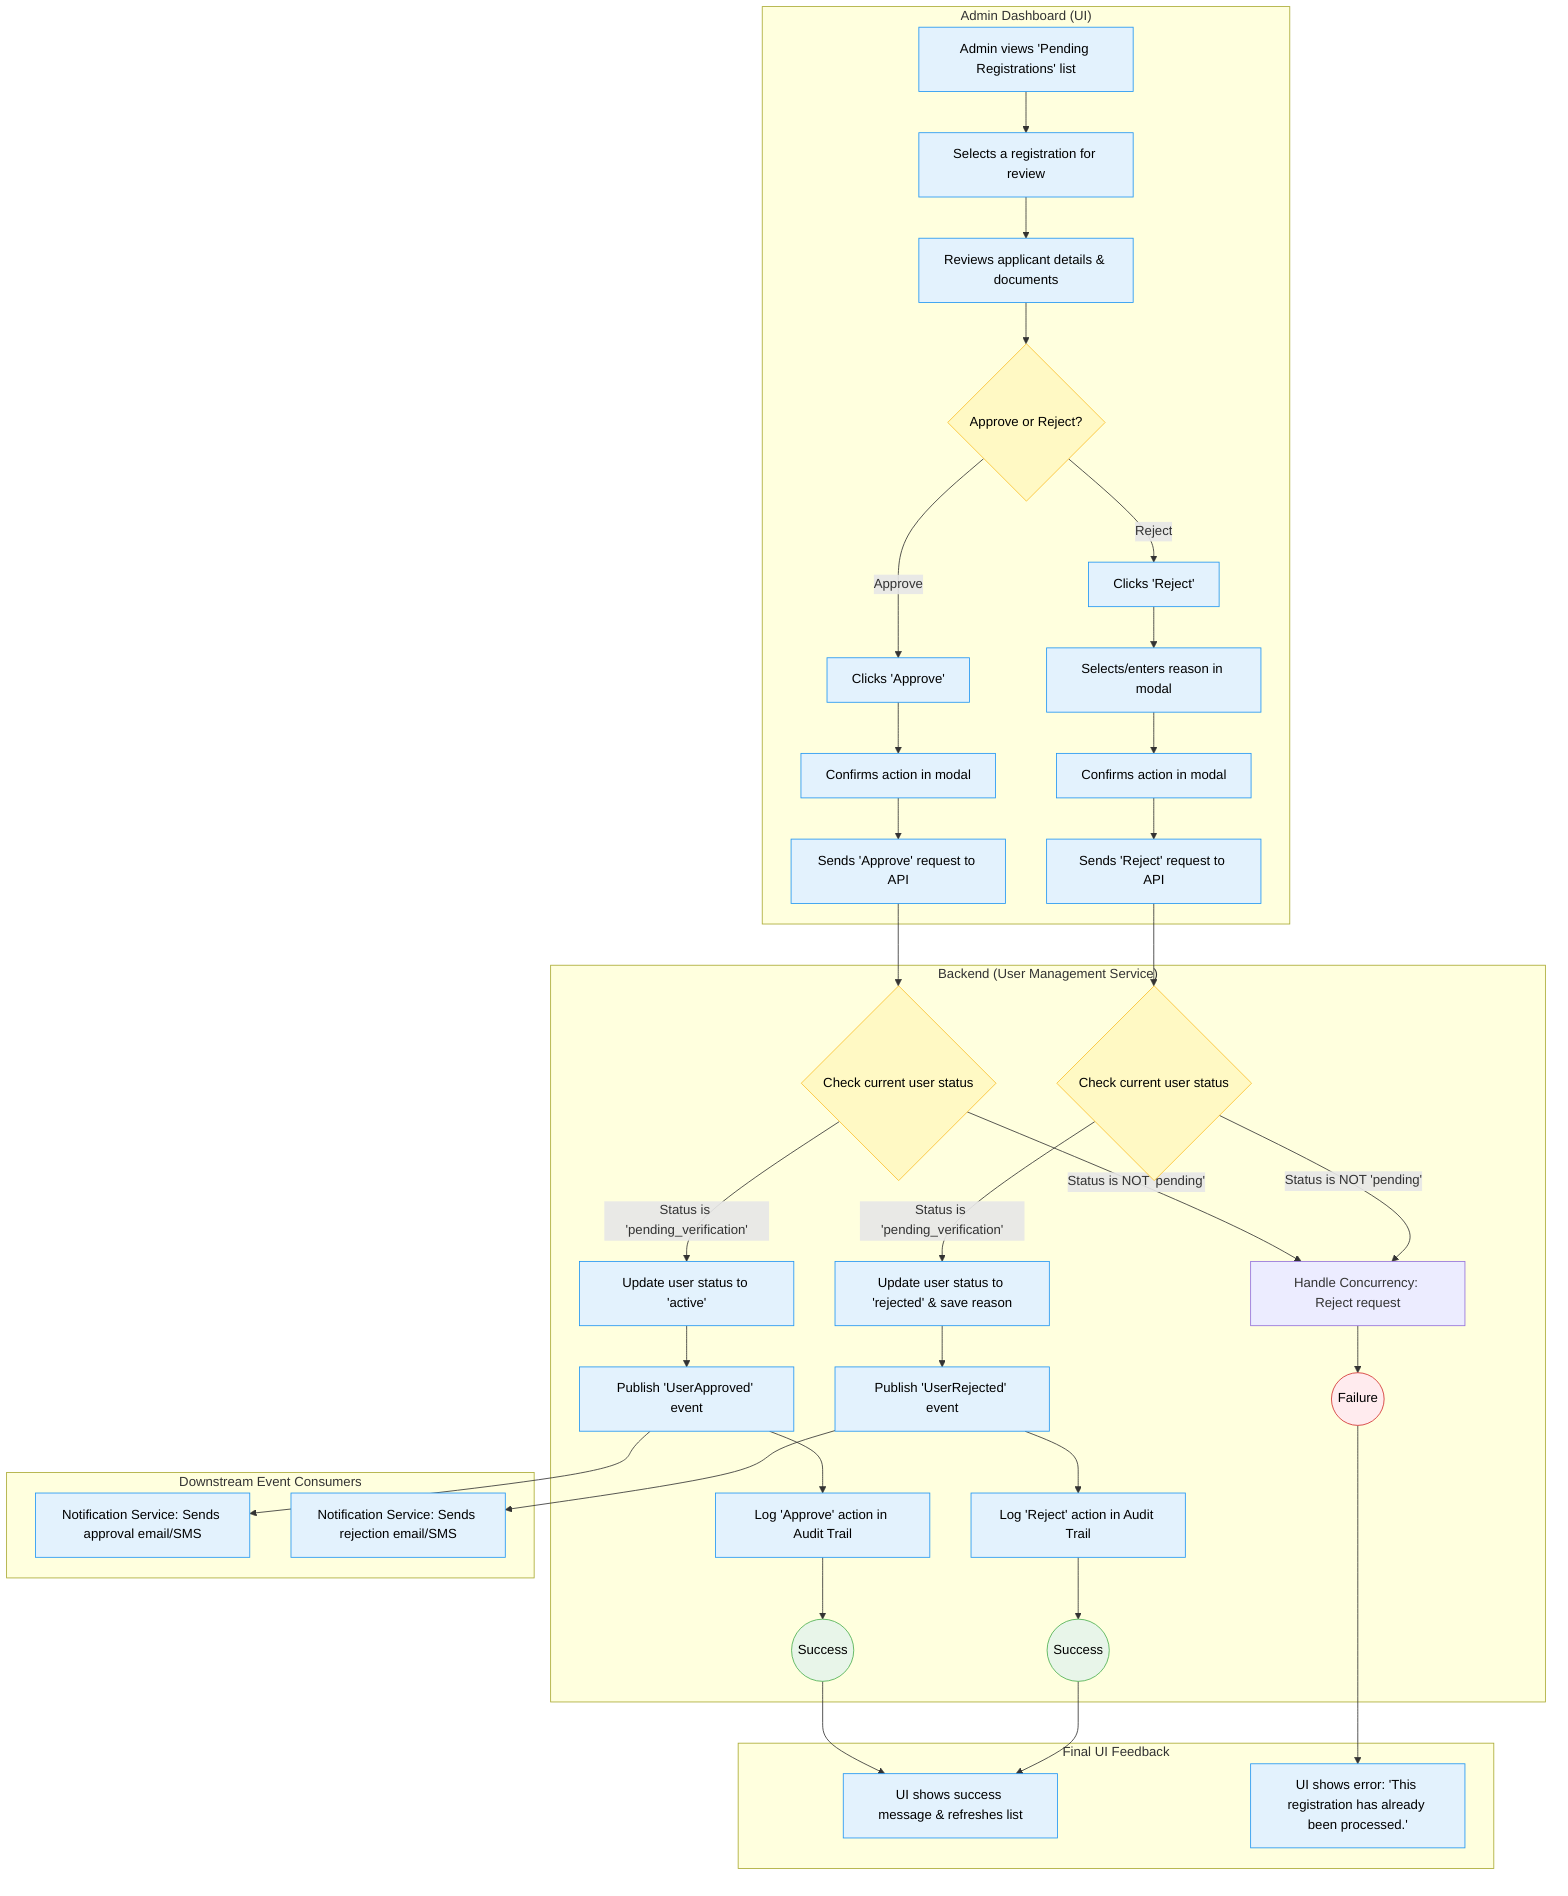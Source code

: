 flowchart TD
    subgraph "Admin Dashboard (UI)"
        A["Admin views 'Pending Registrations' list"] --> B["Selects a registration for review"]
        B --> C["Reviews applicant details & documents"]
        C --> D{Approve or Reject?}
        D -->|"Approve"| E["Clicks 'Approve'"]
        E --> F["Confirms action in modal"]
        F --> G["Sends 'Approve' request to API"]

        D -->|"Reject"| H["Clicks 'Reject'"]
        H --> I["Selects/enters reason in modal"]
        I --> J["Confirms action in modal"]
        J --> K["Sends 'Reject' request to API"]
    end

    subgraph "Backend (User Management Service)"
        G --> L{Check current user status}
        L -->|"Status is 'pending_verification'"| M["Update user status to 'active'"]
        M --> N["Publish 'UserApproved' event"]
        N --> O["Log 'Approve' action in Audit Trail"]
        O --> P((Success))

        K --> Q{Check current user status}
        Q -->|"Status is 'pending_verification'"| R["Update user status to 'rejected' & save reason"]
        R --> S["Publish 'UserRejected' event"]
        S --> T["Log 'Reject' action in Audit Trail"]
        T --> U((Success))

        L -->|"Status is NOT 'pending'"| V["Handle Concurrency: Reject request"]
        Q -->|"Status is NOT 'pending'"| V
        V --> W((Failure))
    end

    subgraph "Downstream Event Consumers"
        N --> X["Notification Service: Sends approval email/SMS"]
        S --> Y["Notification Service: Sends rejection email/SMS"]
    end

    subgraph "Final UI Feedback"
        P --> Z["UI shows success message & refreshes list"]
        U --> Z
        W --> AA["UI shows error: 'This registration has already been processed.'"]
    end

    %% Styling
    classDef process fill:#e3f2fd,stroke:#2196f3,color:#000
    classDef decision fill:#fff9c4,stroke:#fbc02d,color:#000
    classDef success fill:#e8f5e9,stroke:#4caf50,color:#000
    classDef error fill:#ffebee,stroke:#d32f2f,color:#000

    class A,B,C,E,F,G,H,I,J,K,M,R,N,S,O,T,X,Y,Z,AA process
    class D,L,Q decision
    class P,U success
    class W error